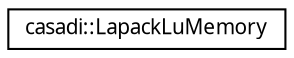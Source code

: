 digraph "Graphical Class Hierarchy"
{
  edge [fontname="FreeSans.ttf",fontsize="10",labelfontname="FreeSans.ttf",labelfontsize="10"];
  node [fontname="FreeSans.ttf",fontsize="10",shape=record];
  rankdir="LR";
  Node1 [label="casadi::LapackLuMemory",height=0.2,width=0.4,color="black", fillcolor="white", style="filled",URL="$d7/d3c/structcasadi_1_1LapackLuMemory.html"];
}
